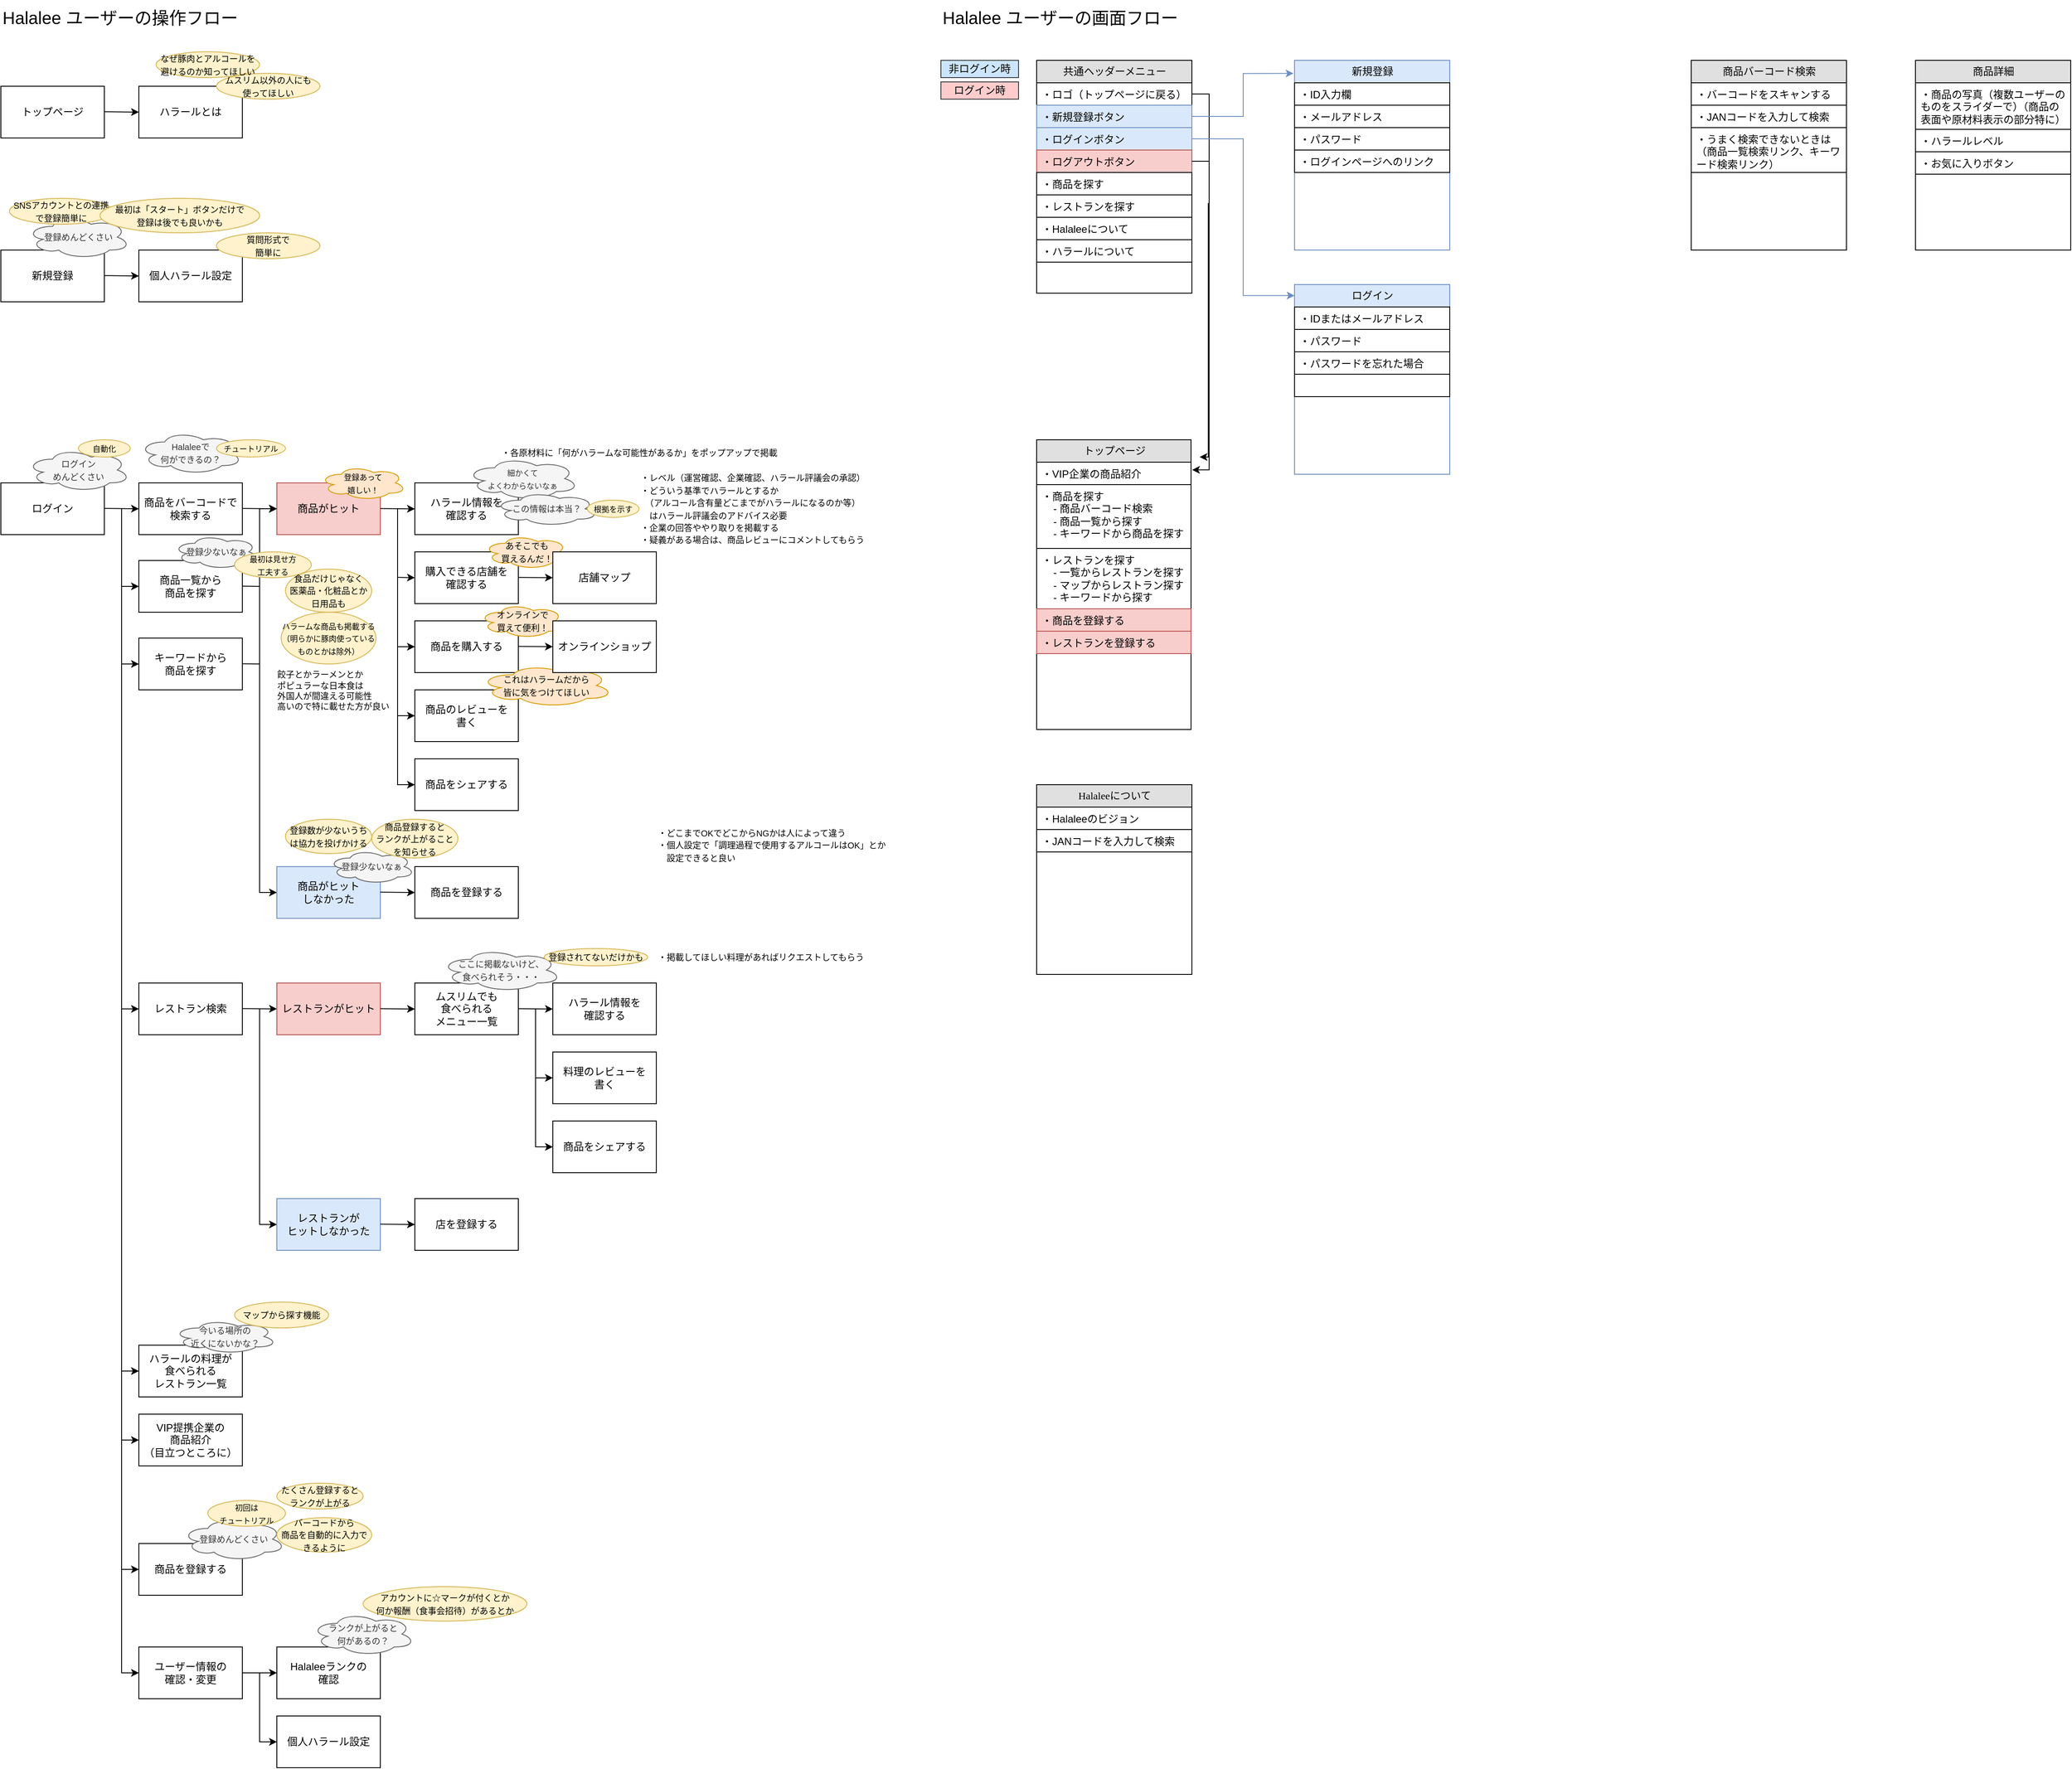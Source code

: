<mxfile version="21.3.7" type="github">
  <diagram name="Page-1" id="b520641d-4fe3-3701-9064-5fc419738815">
    <mxGraphModel dx="1100" dy="616" grid="1" gridSize="10" guides="1" tooltips="1" connect="1" arrows="1" fold="1" page="1" pageScale="1" pageWidth="1100" pageHeight="850" background="none" math="0" shadow="0">
      <root>
        <mxCell id="0" />
        <mxCell id="1" parent="0" />
        <mxCell id="21ea969265ad0168-6" value="共通ヘッダーメニュー" style="swimlane;html=1;fontStyle=0;childLayout=stackLayout;horizontal=1;startSize=26;fillColor=#e0e0e0;horizontalStack=0;resizeParent=1;resizeLast=0;collapsible=1;marginBottom=0;swimlaneFillColor=#ffffff;align=center;rounded=0;shadow=0;comic=0;labelBackgroundColor=none;strokeWidth=1;fontFamily=Verdana;fontSize=12" parent="1" vertex="1">
          <mxGeometry x="1221" y="100" width="180" height="270" as="geometry" />
        </mxCell>
        <mxCell id="G5iCQlVdAsspGgUwoi41-34" style="edgeStyle=orthogonalEdgeStyle;rounded=0;orthogonalLoop=1;jettySize=auto;html=1;exitX=1;exitY=0.5;exitDx=0;exitDy=0;" edge="1" parent="21ea969265ad0168-6" source="21ea969265ad0168-7">
          <mxGeometry relative="1" as="geometry">
            <mxPoint x="189" y="460" as="targetPoint" />
            <Array as="points">
              <mxPoint x="200" y="39" />
              <mxPoint x="200" y="166" />
              <mxPoint x="199" y="280" />
            </Array>
          </mxGeometry>
        </mxCell>
        <mxCell id="21ea969265ad0168-7" value="・ロゴ（トップページに戻る）" style="text;html=1;strokeColor=default;fillColor=none;spacingLeft=4;spacingRight=4;whiteSpace=wrap;overflow=hidden;rotatable=0;points=[[0,0.5],[1,0.5]];portConstraint=eastwest;" parent="21ea969265ad0168-6" vertex="1">
          <mxGeometry y="26" width="180" height="26" as="geometry" />
        </mxCell>
        <mxCell id="21ea969265ad0168-8" value="・新規登録ボタン" style="text;html=1;strokeColor=#6c8ebf;fillColor=#dae8fc;spacingLeft=4;spacingRight=4;whiteSpace=wrap;overflow=hidden;rotatable=0;points=[[0,0.5],[1,0.5]];portConstraint=eastwest;" parent="21ea969265ad0168-6" vertex="1">
          <mxGeometry y="52" width="180" height="26" as="geometry" />
        </mxCell>
        <mxCell id="21ea969265ad0168-9" value="・ログインボタン" style="text;html=1;strokeColor=#6c8ebf;fillColor=#dae8fc;spacingLeft=4;spacingRight=4;whiteSpace=wrap;overflow=hidden;rotatable=0;points=[[0,0.5],[1,0.5]];portConstraint=eastwest;" parent="21ea969265ad0168-6" vertex="1">
          <mxGeometry y="78" width="180" height="26" as="geometry" />
        </mxCell>
        <mxCell id="G5iCQlVdAsspGgUwoi41-25" value="・ログアウトボタン" style="text;html=1;strokeColor=#b85450;fillColor=#f8cecc;spacingLeft=4;spacingRight=4;whiteSpace=wrap;overflow=hidden;rotatable=0;points=[[0,0.5],[1,0.5]];portConstraint=eastwest;" vertex="1" parent="21ea969265ad0168-6">
          <mxGeometry y="104" width="180" height="26" as="geometry" />
        </mxCell>
        <mxCell id="G5iCQlVdAsspGgUwoi41-44" value="・商品を探す" style="text;html=1;strokeColor=default;fillColor=none;spacingLeft=4;spacingRight=4;whiteSpace=wrap;overflow=hidden;rotatable=0;points=[[0,0.5],[1,0.5]];portConstraint=eastwest;" vertex="1" parent="21ea969265ad0168-6">
          <mxGeometry y="130" width="180" height="26" as="geometry" />
        </mxCell>
        <mxCell id="G5iCQlVdAsspGgUwoi41-45" value="・レストランを探す" style="text;html=1;strokeColor=default;fillColor=none;spacingLeft=4;spacingRight=4;whiteSpace=wrap;overflow=hidden;rotatable=0;points=[[0,0.5],[1,0.5]];portConstraint=eastwest;" vertex="1" parent="21ea969265ad0168-6">
          <mxGeometry y="156" width="180" height="26" as="geometry" />
        </mxCell>
        <mxCell id="Sq5QjKL8NN3xl3Emw0vE-142" value="・Halaleeについて" style="text;html=1;strokeColor=default;fillColor=none;spacingLeft=4;spacingRight=4;whiteSpace=wrap;overflow=hidden;rotatable=0;points=[[0,0.5],[1,0.5]];portConstraint=eastwest;" parent="21ea969265ad0168-6" vertex="1">
          <mxGeometry y="182" width="180" height="26" as="geometry" />
        </mxCell>
        <mxCell id="G5iCQlVdAsspGgUwoi41-11" value="・ハラールについて" style="text;html=1;strokeColor=default;fillColor=none;spacingLeft=4;spacingRight=4;whiteSpace=wrap;overflow=hidden;rotatable=0;points=[[0,0.5],[1,0.5]];portConstraint=eastwest;" vertex="1" parent="21ea969265ad0168-6">
          <mxGeometry y="208" width="180" height="26" as="geometry" />
        </mxCell>
        <mxCell id="Sq5QjKL8NN3xl3Emw0vE-6" value="&lt;font style=&quot;font-size: 20px;&quot;&gt;Halalee ユーザーの操作フロー&lt;/font&gt;" style="text;html=1;align=left;verticalAlign=middle;resizable=0;points=[];autosize=1;strokeColor=none;fillColor=none;" parent="1" vertex="1">
          <mxGeometry x="20" y="30" width="300" height="40" as="geometry" />
        </mxCell>
        <mxCell id="Sq5QjKL8NN3xl3Emw0vE-7" value="新規登録" style="whiteSpace=wrap;html=1;" parent="1" vertex="1">
          <mxGeometry x="20" y="320" width="120" height="60" as="geometry" />
        </mxCell>
        <mxCell id="Sq5QjKL8NN3xl3Emw0vE-9" value="ログイン" style="whiteSpace=wrap;html=1;" parent="1" vertex="1">
          <mxGeometry x="20" y="590" width="120" height="60" as="geometry" />
        </mxCell>
        <mxCell id="Sq5QjKL8NN3xl3Emw0vE-13" value="" style="edgeStyle=none;orthogonalLoop=1;jettySize=auto;html=1;rounded=0;" parent="1" edge="1">
          <mxGeometry width="100" relative="1" as="geometry">
            <mxPoint x="140" y="619.62" as="sourcePoint" />
            <mxPoint x="180" y="620" as="targetPoint" />
            <Array as="points" />
          </mxGeometry>
        </mxCell>
        <mxCell id="Sq5QjKL8NN3xl3Emw0vE-14" value="商品をバーコードで検索する" style="whiteSpace=wrap;html=1;" parent="1" vertex="1">
          <mxGeometry x="180" y="590" width="120" height="60" as="geometry" />
        </mxCell>
        <mxCell id="Sq5QjKL8NN3xl3Emw0vE-15" value="" style="edgeStyle=none;orthogonalLoop=1;jettySize=auto;html=1;rounded=0;" parent="1" edge="1">
          <mxGeometry width="100" relative="1" as="geometry">
            <mxPoint x="300" y="619.62" as="sourcePoint" />
            <mxPoint x="340" y="620" as="targetPoint" />
            <Array as="points" />
          </mxGeometry>
        </mxCell>
        <mxCell id="Sq5QjKL8NN3xl3Emw0vE-16" value="&lt;font style=&quot;font-size: 12px;&quot;&gt;ハラール情報を&lt;br&gt;確認する&lt;/font&gt;" style="whiteSpace=wrap;html=1;" parent="1" vertex="1">
          <mxGeometry x="500" y="590" width="120" height="60" as="geometry" />
        </mxCell>
        <mxCell id="Sq5QjKL8NN3xl3Emw0vE-17" value="" style="edgeStyle=none;orthogonalLoop=1;jettySize=auto;html=1;rounded=0;" parent="1" edge="1">
          <mxGeometry width="100" relative="1" as="geometry">
            <mxPoint x="480" y="620" as="sourcePoint" />
            <mxPoint x="500" y="780" as="targetPoint" />
            <Array as="points">
              <mxPoint x="480" y="780" />
            </Array>
          </mxGeometry>
        </mxCell>
        <mxCell id="Sq5QjKL8NN3xl3Emw0vE-22" value="" style="edgeStyle=none;orthogonalLoop=1;jettySize=auto;html=1;rounded=0;entryX=0;entryY=0.5;entryDx=0;entryDy=0;" parent="1" target="Sq5QjKL8NN3xl3Emw0vE-23" edge="1">
          <mxGeometry width="100" relative="1" as="geometry">
            <mxPoint x="160" y="620" as="sourcePoint" />
            <mxPoint x="180" y="710" as="targetPoint" />
            <Array as="points">
              <mxPoint x="160" y="710" />
            </Array>
          </mxGeometry>
        </mxCell>
        <mxCell id="Sq5QjKL8NN3xl3Emw0vE-23" value="商品一覧から&lt;br&gt;商品を探す" style="whiteSpace=wrap;html=1;" parent="1" vertex="1">
          <mxGeometry x="180" y="680" width="120" height="60" as="geometry" />
        </mxCell>
        <mxCell id="Sq5QjKL8NN3xl3Emw0vE-24" value="商品を購入する" style="whiteSpace=wrap;html=1;" parent="1" vertex="1">
          <mxGeometry x="500" y="750" width="120" height="60" as="geometry" />
        </mxCell>
        <mxCell id="Sq5QjKL8NN3xl3Emw0vE-26" value="" style="edgeStyle=none;orthogonalLoop=1;jettySize=auto;html=1;rounded=0;entryX=0;entryY=0.5;entryDx=0;entryDy=0;" parent="1" target="Sq5QjKL8NN3xl3Emw0vE-27" edge="1">
          <mxGeometry width="100" relative="1" as="geometry">
            <mxPoint x="480" y="780" as="sourcePoint" />
            <mxPoint x="500" y="870" as="targetPoint" />
            <Array as="points">
              <mxPoint x="480" y="860" />
            </Array>
          </mxGeometry>
        </mxCell>
        <mxCell id="Sq5QjKL8NN3xl3Emw0vE-27" value="商品のレビューを&lt;br&gt;書く" style="whiteSpace=wrap;html=1;" parent="1" vertex="1">
          <mxGeometry x="500" y="830" width="120" height="60" as="geometry" />
        </mxCell>
        <mxCell id="Sq5QjKL8NN3xl3Emw0vE-28" value="" style="edgeStyle=none;orthogonalLoop=1;jettySize=auto;html=1;rounded=0;entryX=0;entryY=0.5;entryDx=0;entryDy=0;" parent="1" target="Sq5QjKL8NN3xl3Emw0vE-29" edge="1">
          <mxGeometry width="100" relative="1" as="geometry">
            <mxPoint x="160" y="700" as="sourcePoint" />
            <mxPoint x="180" y="800" as="targetPoint" />
            <Array as="points">
              <mxPoint x="160" y="1850" />
            </Array>
          </mxGeometry>
        </mxCell>
        <mxCell id="Sq5QjKL8NN3xl3Emw0vE-29" value="商品を登録する" style="whiteSpace=wrap;html=1;" parent="1" vertex="1">
          <mxGeometry x="180" y="1820" width="120" height="60" as="geometry" />
        </mxCell>
        <mxCell id="Sq5QjKL8NN3xl3Emw0vE-30" value="" style="edgeStyle=none;orthogonalLoop=1;jettySize=auto;html=1;rounded=0;entryX=0;entryY=0.5;entryDx=0;entryDy=0;" parent="1" edge="1">
          <mxGeometry width="100" relative="1" as="geometry">
            <mxPoint x="480" y="860" as="sourcePoint" />
            <mxPoint x="500" y="940" as="targetPoint" />
            <Array as="points">
              <mxPoint x="480" y="940" />
            </Array>
          </mxGeometry>
        </mxCell>
        <mxCell id="Sq5QjKL8NN3xl3Emw0vE-31" value="商品をシェアする" style="whiteSpace=wrap;html=1;" parent="1" vertex="1">
          <mxGeometry x="500" y="910" width="120" height="60" as="geometry" />
        </mxCell>
        <mxCell id="Sq5QjKL8NN3xl3Emw0vE-32" value="&lt;font style=&quot;font-size: 10px;&quot;&gt;登録めんどくさい&lt;/font&gt;" style="ellipse;shape=cloud;whiteSpace=wrap;html=1;fillColor=#f5f5f5;fontColor=#333333;strokeColor=#666666;" parent="1" vertex="1">
          <mxGeometry x="50" y="280" width="120" height="50" as="geometry" />
        </mxCell>
        <mxCell id="Sq5QjKL8NN3xl3Emw0vE-33" value="&lt;font style=&quot;font-size: 10px;&quot;&gt;Halaleeで&lt;br&gt;何ができるの？&lt;/font&gt;" style="ellipse;shape=cloud;whiteSpace=wrap;html=1;fillColor=#f5f5f5;fontColor=#333333;strokeColor=#666666;" parent="1" vertex="1">
          <mxGeometry x="180" y="530" width="120" height="50" as="geometry" />
        </mxCell>
        <mxCell id="Sq5QjKL8NN3xl3Emw0vE-34" value="&lt;font style=&quot;font-size: 9px;&quot;&gt;チュートリアル&lt;/font&gt;" style="ellipse;whiteSpace=wrap;html=1;fillColor=#fff2cc;strokeColor=#d6b656;" parent="1" vertex="1">
          <mxGeometry x="270" y="540" width="80" height="20" as="geometry" />
        </mxCell>
        <mxCell id="Sq5QjKL8NN3xl3Emw0vE-38" value="商品がヒット" style="whiteSpace=wrap;html=1;fillColor=#f8cecc;strokeColor=#b85450;" parent="1" vertex="1">
          <mxGeometry x="340" y="590" width="120" height="60" as="geometry" />
        </mxCell>
        <mxCell id="Sq5QjKL8NN3xl3Emw0vE-39" value="" style="edgeStyle=none;orthogonalLoop=1;jettySize=auto;html=1;rounded=0;" parent="1" edge="1">
          <mxGeometry width="100" relative="1" as="geometry">
            <mxPoint x="460" y="619.76" as="sourcePoint" />
            <mxPoint x="500" y="620.14" as="targetPoint" />
            <Array as="points" />
          </mxGeometry>
        </mxCell>
        <mxCell id="Sq5QjKL8NN3xl3Emw0vE-40" value="" style="edgeStyle=none;orthogonalLoop=1;jettySize=auto;html=1;rounded=0;entryX=0;entryY=0.5;entryDx=0;entryDy=0;" parent="1" target="Sq5QjKL8NN3xl3Emw0vE-41" edge="1">
          <mxGeometry width="100" relative="1" as="geometry">
            <mxPoint x="320" y="620" as="sourcePoint" />
            <mxPoint x="340" y="700" as="targetPoint" />
            <Array as="points">
              <mxPoint x="320" y="1065" />
            </Array>
          </mxGeometry>
        </mxCell>
        <mxCell id="Sq5QjKL8NN3xl3Emw0vE-41" value="商品がヒット&lt;br&gt;しなかった" style="whiteSpace=wrap;html=1;fillColor=#dae8fc;strokeColor=#6c8ebf;" parent="1" vertex="1">
          <mxGeometry x="340" y="1035" width="120" height="60" as="geometry" />
        </mxCell>
        <mxCell id="Sq5QjKL8NN3xl3Emw0vE-42" value="" style="edgeStyle=none;orthogonalLoop=1;jettySize=auto;html=1;rounded=0;" parent="1" edge="1">
          <mxGeometry width="100" relative="1" as="geometry">
            <mxPoint x="460" y="1064.62" as="sourcePoint" />
            <mxPoint x="500" y="1065" as="targetPoint" />
            <Array as="points" />
          </mxGeometry>
        </mxCell>
        <mxCell id="Sq5QjKL8NN3xl3Emw0vE-43" value="商品を登録する" style="whiteSpace=wrap;html=1;" parent="1" vertex="1">
          <mxGeometry x="500" y="1035" width="120" height="60" as="geometry" />
        </mxCell>
        <mxCell id="Sq5QjKL8NN3xl3Emw0vE-44" value="&lt;span style=&quot;font-size: 10px;&quot;&gt;登録少ないなぁ&lt;/span&gt;" style="ellipse;shape=cloud;whiteSpace=wrap;html=1;fillColor=#f5f5f5;fontColor=#333333;strokeColor=#666666;" parent="1" vertex="1">
          <mxGeometry x="400" y="1015" width="100" height="40" as="geometry" />
        </mxCell>
        <mxCell id="Sq5QjKL8NN3xl3Emw0vE-45" value="ユーザー情報の&lt;br&gt;確認・変更" style="whiteSpace=wrap;html=1;" parent="1" vertex="1">
          <mxGeometry x="180" y="1940" width="120" height="60" as="geometry" />
        </mxCell>
        <mxCell id="Sq5QjKL8NN3xl3Emw0vE-46" value="" style="edgeStyle=none;orthogonalLoop=1;jettySize=auto;html=1;rounded=0;entryX=0;entryY=0.5;entryDx=0;entryDy=0;" parent="1" target="Sq5QjKL8NN3xl3Emw0vE-45" edge="1">
          <mxGeometry width="100" relative="1" as="geometry">
            <mxPoint x="160" y="820" as="sourcePoint" />
            <mxPoint x="180" y="1210" as="targetPoint" />
            <Array as="points">
              <mxPoint x="160" y="1970" />
            </Array>
          </mxGeometry>
        </mxCell>
        <mxCell id="Sq5QjKL8NN3xl3Emw0vE-48" value="&lt;font style=&quot;font-size: 12px;&quot;&gt;購入できる店舗を&lt;br&gt;確認する&lt;/font&gt;" style="whiteSpace=wrap;html=1;" parent="1" vertex="1">
          <mxGeometry x="500" y="670" width="120" height="60" as="geometry" />
        </mxCell>
        <mxCell id="Sq5QjKL8NN3xl3Emw0vE-49" value="" style="edgeStyle=none;orthogonalLoop=1;jettySize=auto;html=1;rounded=0;entryX=0;entryY=0.5;entryDx=0;entryDy=0;" parent="1" target="Sq5QjKL8NN3xl3Emw0vE-48" edge="1">
          <mxGeometry width="100" relative="1" as="geometry">
            <mxPoint x="480" y="620" as="sourcePoint" />
            <mxPoint x="496" y="699.5" as="targetPoint" />
            <Array as="points">
              <mxPoint x="480" y="699.5" />
            </Array>
          </mxGeometry>
        </mxCell>
        <mxCell id="Sq5QjKL8NN3xl3Emw0vE-50" value="&lt;font style=&quot;font-size: 9px;&quot;&gt;登録あって&lt;br&gt;嬉しい！&lt;/font&gt;" style="ellipse;shape=cloud;whiteSpace=wrap;html=1;fillColor=#ffe6cc;strokeColor=#d79b00;" parent="1" vertex="1">
          <mxGeometry x="390" y="570" width="100" height="40" as="geometry" />
        </mxCell>
        <mxCell id="Sq5QjKL8NN3xl3Emw0vE-51" value="&lt;font size=&quot;1&quot;&gt;あそこでも&lt;br&gt;買えるんだ！&lt;/font&gt;" style="ellipse;shape=cloud;whiteSpace=wrap;html=1;fillColor=#ffe6cc;strokeColor=#d79b00;" parent="1" vertex="1">
          <mxGeometry x="580" y="650" width="100" height="40" as="geometry" />
        </mxCell>
        <mxCell id="Sq5QjKL8NN3xl3Emw0vE-52" value="&lt;font style=&quot;font-size: 9px;&quot;&gt;細かくて&lt;br style=&quot;font-size: 9px;&quot;&gt;よくわからないなぁ&lt;/font&gt;" style="ellipse;shape=cloud;whiteSpace=wrap;html=1;fillColor=#f5f5f5;fontColor=#333333;strokeColor=#666666;" parent="1" vertex="1">
          <mxGeometry x="560" y="560" width="130" height="50" as="geometry" />
        </mxCell>
        <mxCell id="Sq5QjKL8NN3xl3Emw0vE-53" value="&lt;span style=&quot;font-size: 10px;&quot;&gt;登録少ないなぁ&lt;/span&gt;" style="ellipse;shape=cloud;whiteSpace=wrap;html=1;fillColor=#f5f5f5;fontColor=#333333;strokeColor=#666666;" parent="1" vertex="1">
          <mxGeometry x="220" y="650" width="100" height="40" as="geometry" />
        </mxCell>
        <mxCell id="Sq5QjKL8NN3xl3Emw0vE-54" value="&lt;font style=&quot;font-size: 10px;&quot;&gt;オンラインで&lt;br&gt;買えて便利！&lt;/font&gt;" style="ellipse;shape=cloud;whiteSpace=wrap;html=1;fillColor=#ffe6cc;strokeColor=#d79b00;" parent="1" vertex="1">
          <mxGeometry x="575" y="730" width="100" height="40" as="geometry" />
        </mxCell>
        <mxCell id="Sq5QjKL8NN3xl3Emw0vE-55" value="&lt;span style=&quot;font-size: 10px;&quot;&gt;これはハラームだから&lt;br&gt;皆に気をつけてほしい&lt;/span&gt;" style="ellipse;shape=cloud;whiteSpace=wrap;html=1;fillColor=#ffe6cc;strokeColor=#d79b00;" parent="1" vertex="1">
          <mxGeometry x="575" y="800" width="155" height="50" as="geometry" />
        </mxCell>
        <mxCell id="Sq5QjKL8NN3xl3Emw0vE-56" value="店舗マップ" style="whiteSpace=wrap;html=1;" parent="1" vertex="1">
          <mxGeometry x="660" y="670" width="120" height="60" as="geometry" />
        </mxCell>
        <mxCell id="Sq5QjKL8NN3xl3Emw0vE-57" value="" style="edgeStyle=none;orthogonalLoop=1;jettySize=auto;html=1;rounded=0;" parent="1" edge="1">
          <mxGeometry width="100" relative="1" as="geometry">
            <mxPoint x="620" y="699.58" as="sourcePoint" />
            <mxPoint x="660" y="699.96" as="targetPoint" />
            <Array as="points" />
          </mxGeometry>
        </mxCell>
        <mxCell id="Sq5QjKL8NN3xl3Emw0vE-58" value="オンラインショップ" style="whiteSpace=wrap;html=1;" parent="1" vertex="1">
          <mxGeometry x="660" y="750" width="120" height="60" as="geometry" />
        </mxCell>
        <mxCell id="Sq5QjKL8NN3xl3Emw0vE-59" value="" style="edgeStyle=none;orthogonalLoop=1;jettySize=auto;html=1;rounded=0;" parent="1" edge="1">
          <mxGeometry width="100" relative="1" as="geometry">
            <mxPoint x="620" y="779.58" as="sourcePoint" />
            <mxPoint x="660" y="779.96" as="targetPoint" />
            <Array as="points" />
          </mxGeometry>
        </mxCell>
        <mxCell id="Sq5QjKL8NN3xl3Emw0vE-60" value="Halaleeランクの&lt;br&gt;確認" style="whiteSpace=wrap;html=1;" parent="1" vertex="1">
          <mxGeometry x="340" y="1940" width="120" height="60" as="geometry" />
        </mxCell>
        <mxCell id="Sq5QjKL8NN3xl3Emw0vE-61" value="" style="edgeStyle=none;orthogonalLoop=1;jettySize=auto;html=1;rounded=0;" parent="1" edge="1">
          <mxGeometry width="100" relative="1" as="geometry">
            <mxPoint x="300" y="1970" as="sourcePoint" />
            <mxPoint x="340" y="1970" as="targetPoint" />
            <Array as="points" />
          </mxGeometry>
        </mxCell>
        <mxCell id="Sq5QjKL8NN3xl3Emw0vE-62" value="&lt;font size=&quot;1&quot;&gt;この情報は本当？&lt;/font&gt;" style="ellipse;shape=cloud;whiteSpace=wrap;html=1;fillColor=#f5f5f5;fontColor=#333333;strokeColor=#666666;" parent="1" vertex="1">
          <mxGeometry x="592.5" y="600" width="120" height="40" as="geometry" />
        </mxCell>
        <mxCell id="Sq5QjKL8NN3xl3Emw0vE-63" value="&lt;font style=&quot;font-size: 9px;&quot;&gt;根拠を示す&lt;/font&gt;" style="ellipse;whiteSpace=wrap;html=1;fillColor=#fff2cc;strokeColor=#d6b656;" parent="1" vertex="1">
          <mxGeometry x="700" y="610" width="60" height="20" as="geometry" />
        </mxCell>
        <mxCell id="Sq5QjKL8NN3xl3Emw0vE-65" value="&lt;font style=&quot;font-size: 10px;&quot;&gt;・レベル（運営確認、企業確認、ハラール評議会の承認）&lt;br&gt;・どういう基準でハラールとするか&lt;br&gt;　（アルコール含有量どこまでがハラールになるのか等）&lt;br&gt;　はハラール評議会のアドバイス必要&lt;br&gt;・企業の回答ややり取りを掲載する&lt;br&gt;・疑義がある場合は、商品レビューにコメントしてもらう&lt;/font&gt;" style="text;html=1;align=left;verticalAlign=middle;resizable=0;points=[];autosize=1;strokeColor=none;fillColor=none;" parent="1" vertex="1">
          <mxGeometry x="760" y="570" width="280" height="100" as="geometry" />
        </mxCell>
        <mxCell id="Sq5QjKL8NN3xl3Emw0vE-67" value="&lt;font size=&quot;1&quot;&gt;SNSアカウントとの連携で登録簡単に&lt;/font&gt;" style="ellipse;whiteSpace=wrap;html=1;fillColor=#fff2cc;strokeColor=#d6b656;" parent="1" vertex="1">
          <mxGeometry x="30" y="260" width="120" height="30" as="geometry" />
        </mxCell>
        <mxCell id="Sq5QjKL8NN3xl3Emw0vE-68" value="&lt;font style=&quot;font-size: 10px;&quot;&gt;登録めんどくさい&lt;/font&gt;" style="ellipse;shape=cloud;whiteSpace=wrap;html=1;fillColor=#f5f5f5;fontColor=#333333;strokeColor=#666666;" parent="1" vertex="1">
          <mxGeometry x="230" y="1790" width="120" height="50" as="geometry" />
        </mxCell>
        <mxCell id="Sq5QjKL8NN3xl3Emw0vE-69" value="&lt;font style=&quot;font-size: 9px;&quot;&gt;初回は&lt;br&gt;チュートリアル&lt;/font&gt;" style="ellipse;whiteSpace=wrap;html=1;fillColor=#fff2cc;strokeColor=#d6b656;" parent="1" vertex="1">
          <mxGeometry x="260" y="1770" width="90" height="30" as="geometry" />
        </mxCell>
        <mxCell id="Sq5QjKL8NN3xl3Emw0vE-70" value="&lt;font style=&quot;font-size: 10px;&quot;&gt;バーコードから&lt;br&gt;商品を自動的に入力できるように&lt;/font&gt;" style="ellipse;whiteSpace=wrap;html=1;fillColor=#fff2cc;strokeColor=#d6b656;" parent="1" vertex="1">
          <mxGeometry x="340" y="1790" width="110" height="40" as="geometry" />
        </mxCell>
        <mxCell id="Sq5QjKL8NN3xl3Emw0vE-71" value="&lt;font size=&quot;1&quot;&gt;たくさん登録するとランクが上がる&lt;/font&gt;" style="ellipse;whiteSpace=wrap;html=1;fillColor=#fff2cc;strokeColor=#d6b656;" parent="1" vertex="1">
          <mxGeometry x="340" y="1750" width="100" height="30" as="geometry" />
        </mxCell>
        <mxCell id="Sq5QjKL8NN3xl3Emw0vE-72" value="&lt;font style=&quot;font-size: 10px;&quot;&gt;ランクが上がると&lt;br&gt;何があるの？&lt;br&gt;&lt;/font&gt;" style="ellipse;shape=cloud;whiteSpace=wrap;html=1;fillColor=#f5f5f5;fontColor=#333333;strokeColor=#666666;" parent="1" vertex="1">
          <mxGeometry x="380" y="1900" width="120" height="50" as="geometry" />
        </mxCell>
        <mxCell id="Sq5QjKL8NN3xl3Emw0vE-73" value="&lt;font size=&quot;1&quot;&gt;アカウントに☆マークが付くとか&lt;br&gt;何か報酬（食事会招待）があるとか&lt;br&gt;&lt;/font&gt;" style="ellipse;whiteSpace=wrap;html=1;fillColor=#fff2cc;strokeColor=#d6b656;" parent="1" vertex="1">
          <mxGeometry x="440" y="1870" width="190" height="40" as="geometry" />
        </mxCell>
        <mxCell id="Sq5QjKL8NN3xl3Emw0vE-74" value="&lt;font style=&quot;font-size: 10px;&quot;&gt;ログイン&lt;br&gt;めんどくさい&lt;/font&gt;" style="ellipse;shape=cloud;whiteSpace=wrap;html=1;fillColor=#f5f5f5;fontColor=#333333;strokeColor=#666666;" parent="1" vertex="1">
          <mxGeometry x="50" y="550" width="120" height="50" as="geometry" />
        </mxCell>
        <mxCell id="Sq5QjKL8NN3xl3Emw0vE-75" value="&lt;font style=&quot;font-size: 9px;&quot;&gt;自動化&lt;/font&gt;" style="ellipse;whiteSpace=wrap;html=1;fillColor=#fff2cc;strokeColor=#d6b656;" parent="1" vertex="1">
          <mxGeometry x="110" y="540" width="60" height="20" as="geometry" />
        </mxCell>
        <mxCell id="Sq5QjKL8NN3xl3Emw0vE-76" value="レストラン検索" style="whiteSpace=wrap;html=1;" parent="1" vertex="1">
          <mxGeometry x="180" y="1170" width="120" height="60" as="geometry" />
        </mxCell>
        <mxCell id="Sq5QjKL8NN3xl3Emw0vE-77" value="" style="edgeStyle=none;orthogonalLoop=1;jettySize=auto;html=1;rounded=0;entryX=0;entryY=0.5;entryDx=0;entryDy=0;" parent="1" target="Sq5QjKL8NN3xl3Emw0vE-76" edge="1">
          <mxGeometry width="100" relative="1" as="geometry">
            <mxPoint x="160" y="1070" as="sourcePoint" />
            <mxPoint x="180" y="1150" as="targetPoint" />
            <Array as="points">
              <mxPoint x="160" y="1200" />
            </Array>
          </mxGeometry>
        </mxCell>
        <mxCell id="Sq5QjKL8NN3xl3Emw0vE-78" value="キーワードから&lt;br&gt;商品を探す" style="whiteSpace=wrap;html=1;" parent="1" vertex="1">
          <mxGeometry x="180" y="770" width="120" height="60" as="geometry" />
        </mxCell>
        <mxCell id="Sq5QjKL8NN3xl3Emw0vE-79" value="" style="edgeStyle=none;orthogonalLoop=1;jettySize=auto;html=1;rounded=0;entryX=0;entryY=0.5;entryDx=0;entryDy=0;" parent="1" edge="1">
          <mxGeometry width="100" relative="1" as="geometry">
            <mxPoint x="160" y="710" as="sourcePoint" />
            <mxPoint x="180" y="800" as="targetPoint" />
            <Array as="points">
              <mxPoint x="160" y="800" />
            </Array>
          </mxGeometry>
        </mxCell>
        <mxCell id="Sq5QjKL8NN3xl3Emw0vE-81" value="" style="edgeStyle=none;orthogonalLoop=1;jettySize=auto;html=1;rounded=0;entryX=0;entryY=0.5;entryDx=0;entryDy=0;" parent="1" target="Sq5QjKL8NN3xl3Emw0vE-38" edge="1">
          <mxGeometry width="100" relative="1" as="geometry">
            <mxPoint x="300" y="709.78" as="sourcePoint" />
            <mxPoint x="340" y="710.16" as="targetPoint" />
            <Array as="points">
              <mxPoint x="320" y="710" />
              <mxPoint x="320" y="620" />
            </Array>
          </mxGeometry>
        </mxCell>
        <mxCell id="Sq5QjKL8NN3xl3Emw0vE-82" value="" style="edgeStyle=none;orthogonalLoop=1;jettySize=auto;html=1;rounded=0;entryX=0;entryY=0.5;entryDx=0;entryDy=0;" parent="1" target="Sq5QjKL8NN3xl3Emw0vE-38" edge="1">
          <mxGeometry width="100" relative="1" as="geometry">
            <mxPoint x="300" y="799.78" as="sourcePoint" />
            <mxPoint x="340" y="710" as="targetPoint" />
            <Array as="points">
              <mxPoint x="320" y="800" />
              <mxPoint x="320" y="620" />
            </Array>
          </mxGeometry>
        </mxCell>
        <mxCell id="Sq5QjKL8NN3xl3Emw0vE-83" value="&lt;font style=&quot;font-size: 9px;&quot;&gt;最初は見せ方&lt;br&gt;工夫する&lt;/font&gt;" style="ellipse;whiteSpace=wrap;html=1;fillColor=#fff2cc;strokeColor=#d6b656;" parent="1" vertex="1">
          <mxGeometry x="291" y="670" width="89" height="30" as="geometry" />
        </mxCell>
        <mxCell id="Sq5QjKL8NN3xl3Emw0vE-84" value="&lt;font size=&quot;1&quot;&gt;商品登録すると&lt;br&gt;ランクが上がることを知らせる&lt;/font&gt;" style="ellipse;whiteSpace=wrap;html=1;fillColor=#fff2cc;strokeColor=#d6b656;" parent="1" vertex="1">
          <mxGeometry x="450" y="980" width="100" height="45" as="geometry" />
        </mxCell>
        <mxCell id="Sq5QjKL8NN3xl3Emw0vE-85" value="&lt;font size=&quot;1&quot;&gt;登録数が少ないうちは協力を投げかける&lt;/font&gt;" style="ellipse;whiteSpace=wrap;html=1;fillColor=#fff2cc;strokeColor=#d6b656;" parent="1" vertex="1">
          <mxGeometry x="350" y="980" width="100" height="40" as="geometry" />
        </mxCell>
        <mxCell id="Sq5QjKL8NN3xl3Emw0vE-86" value="&lt;font style=&quot;font-size: 10px;&quot;&gt;食品だけじゃなく&lt;br&gt;医薬品・化粧品とか&lt;br&gt;日用品も&lt;/font&gt;" style="ellipse;whiteSpace=wrap;html=1;fillColor=#fff2cc;strokeColor=#d6b656;" parent="1" vertex="1">
          <mxGeometry x="350" y="690" width="100" height="50" as="geometry" />
        </mxCell>
        <mxCell id="Sq5QjKL8NN3xl3Emw0vE-87" value="ハラールの料理が&lt;br&gt;食べられる&lt;br&gt;レストラン一覧" style="whiteSpace=wrap;html=1;" parent="1" vertex="1">
          <mxGeometry x="180" y="1590" width="120" height="60" as="geometry" />
        </mxCell>
        <mxCell id="Sq5QjKL8NN3xl3Emw0vE-88" value="" style="edgeStyle=none;orthogonalLoop=1;jettySize=auto;html=1;rounded=0;" parent="1" edge="1">
          <mxGeometry width="100" relative="1" as="geometry">
            <mxPoint x="160" y="1540" as="sourcePoint" />
            <mxPoint x="180" y="1620" as="targetPoint" />
            <Array as="points">
              <mxPoint x="160" y="1620" />
            </Array>
          </mxGeometry>
        </mxCell>
        <mxCell id="Sq5QjKL8NN3xl3Emw0vE-89" value="VIP提携企業の&lt;br&gt;商品紹介&lt;br&gt;（目立つところに）" style="whiteSpace=wrap;html=1;" parent="1" vertex="1">
          <mxGeometry x="180" y="1670" width="120" height="60" as="geometry" />
        </mxCell>
        <mxCell id="Sq5QjKL8NN3xl3Emw0vE-90" value="" style="edgeStyle=none;orthogonalLoop=1;jettySize=auto;html=1;rounded=0;entryX=0;entryY=0.5;entryDx=0;entryDy=0;" parent="1" target="Sq5QjKL8NN3xl3Emw0vE-89" edge="1">
          <mxGeometry width="100" relative="1" as="geometry">
            <mxPoint x="160" y="1210" as="sourcePoint" />
            <mxPoint x="180" y="1330" as="targetPoint" />
            <Array as="points">
              <mxPoint x="160" y="1700" />
            </Array>
          </mxGeometry>
        </mxCell>
        <mxCell id="Sq5QjKL8NN3xl3Emw0vE-91" value="&lt;span style=&quot;font-size: 10px;&quot;&gt;今いる場所の&lt;br&gt;近くにないかな？&lt;br&gt;&lt;/span&gt;" style="ellipse;shape=cloud;whiteSpace=wrap;html=1;fillColor=#f5f5f5;fontColor=#333333;strokeColor=#666666;" parent="1" vertex="1">
          <mxGeometry x="220" y="1560" width="120" height="40" as="geometry" />
        </mxCell>
        <mxCell id="Sq5QjKL8NN3xl3Emw0vE-92" value="&lt;font size=&quot;1&quot;&gt;マップから探す機能&lt;/font&gt;" style="ellipse;whiteSpace=wrap;html=1;fillColor=#fff2cc;strokeColor=#d6b656;" parent="1" vertex="1">
          <mxGeometry x="291" y="1540" width="109" height="30" as="geometry" />
        </mxCell>
        <mxCell id="Sq5QjKL8NN3xl3Emw0vE-93" value="" style="edgeStyle=none;orthogonalLoop=1;jettySize=auto;html=1;rounded=0;" parent="1" edge="1">
          <mxGeometry width="100" relative="1" as="geometry">
            <mxPoint x="300" y="1199.62" as="sourcePoint" />
            <mxPoint x="340" y="1200" as="targetPoint" />
            <Array as="points" />
          </mxGeometry>
        </mxCell>
        <mxCell id="Sq5QjKL8NN3xl3Emw0vE-94" value="レストランがヒット" style="whiteSpace=wrap;html=1;fillColor=#f8cecc;strokeColor=#b85450;" parent="1" vertex="1">
          <mxGeometry x="340" y="1170" width="120" height="60" as="geometry" />
        </mxCell>
        <mxCell id="Sq5QjKL8NN3xl3Emw0vE-95" value="ムスリムでも&lt;br&gt;食べられる&lt;br&gt;メニュー一覧" style="whiteSpace=wrap;html=1;" parent="1" vertex="1">
          <mxGeometry x="500" y="1170" width="120" height="60" as="geometry" />
        </mxCell>
        <mxCell id="Sq5QjKL8NN3xl3Emw0vE-96" value="" style="edgeStyle=none;orthogonalLoop=1;jettySize=auto;html=1;rounded=0;" parent="1" edge="1">
          <mxGeometry width="100" relative="1" as="geometry">
            <mxPoint x="460" y="1199.76" as="sourcePoint" />
            <mxPoint x="500" y="1200.14" as="targetPoint" />
            <Array as="points" />
          </mxGeometry>
        </mxCell>
        <mxCell id="Sq5QjKL8NN3xl3Emw0vE-99" value="&lt;font style=&quot;font-size: 10px;&quot;&gt;・各原材料に「何がハラームな可能性があるか」をポップアップで掲載&lt;/font&gt;" style="text;html=1;align=center;verticalAlign=middle;resizable=0;points=[];autosize=1;strokeColor=none;fillColor=none;" parent="1" vertex="1">
          <mxGeometry x="590" y="540" width="340" height="30" as="geometry" />
        </mxCell>
        <mxCell id="Sq5QjKL8NN3xl3Emw0vE-100" value="&lt;font style=&quot;font-size: 10px;&quot;&gt;・どこまでOKでどこからNGかは人によって違う&lt;br&gt;・個人設定で「調理過程で使用するアルコールはOK」とか&lt;br&gt;　設定できると良い&lt;/font&gt;" style="text;html=1;align=left;verticalAlign=middle;resizable=0;points=[];autosize=1;strokeColor=none;fillColor=none;" parent="1" vertex="1">
          <mxGeometry x="780" y="980" width="290" height="60" as="geometry" />
        </mxCell>
        <mxCell id="Sq5QjKL8NN3xl3Emw0vE-101" value="&lt;font style=&quot;font-size: 12px;&quot;&gt;ハラール情報を&lt;br&gt;確認する&lt;/font&gt;" style="whiteSpace=wrap;html=1;" parent="1" vertex="1">
          <mxGeometry x="660" y="1170" width="120" height="60" as="geometry" />
        </mxCell>
        <mxCell id="Sq5QjKL8NN3xl3Emw0vE-104" value="" style="edgeStyle=none;orthogonalLoop=1;jettySize=auto;html=1;rounded=0;entryX=0;entryY=0.5;entryDx=0;entryDy=0;" parent="1" target="Sq5QjKL8NN3xl3Emw0vE-105" edge="1">
          <mxGeometry width="100" relative="1" as="geometry">
            <mxPoint x="640" y="1200" as="sourcePoint" />
            <mxPoint x="660" y="1290" as="targetPoint" />
            <Array as="points">
              <mxPoint x="640" y="1280" />
            </Array>
          </mxGeometry>
        </mxCell>
        <mxCell id="Sq5QjKL8NN3xl3Emw0vE-105" value="料理のレビューを&lt;br&gt;書く" style="whiteSpace=wrap;html=1;" parent="1" vertex="1">
          <mxGeometry x="660" y="1250" width="120" height="60" as="geometry" />
        </mxCell>
        <mxCell id="Sq5QjKL8NN3xl3Emw0vE-106" value="" style="edgeStyle=none;orthogonalLoop=1;jettySize=auto;html=1;rounded=0;entryX=0;entryY=0.5;entryDx=0;entryDy=0;" parent="1" edge="1">
          <mxGeometry width="100" relative="1" as="geometry">
            <mxPoint x="640" y="1280" as="sourcePoint" />
            <mxPoint x="660" y="1360" as="targetPoint" />
            <Array as="points">
              <mxPoint x="640" y="1360" />
            </Array>
          </mxGeometry>
        </mxCell>
        <mxCell id="Sq5QjKL8NN3xl3Emw0vE-107" value="商品をシェアする" style="whiteSpace=wrap;html=1;" parent="1" vertex="1">
          <mxGeometry x="660" y="1330" width="120" height="60" as="geometry" />
        </mxCell>
        <mxCell id="Sq5QjKL8NN3xl3Emw0vE-108" value="" style="edgeStyle=none;orthogonalLoop=1;jettySize=auto;html=1;rounded=0;" parent="1" edge="1">
          <mxGeometry width="100" relative="1" as="geometry">
            <mxPoint x="620" y="1199.76" as="sourcePoint" />
            <mxPoint x="660" y="1200.14" as="targetPoint" />
            <Array as="points" />
          </mxGeometry>
        </mxCell>
        <mxCell id="Sq5QjKL8NN3xl3Emw0vE-111" value="&lt;span style=&quot;font-size: 10px;&quot;&gt;ここに掲載ないけど、&lt;br&gt;食べられそう・・・&lt;/span&gt;" style="ellipse;shape=cloud;whiteSpace=wrap;html=1;fillColor=#f5f5f5;fontColor=#333333;strokeColor=#666666;" parent="1" vertex="1">
          <mxGeometry x="530" y="1130" width="140" height="50" as="geometry" />
        </mxCell>
        <mxCell id="Sq5QjKL8NN3xl3Emw0vE-112" value="&lt;font size=&quot;1&quot;&gt;登録されてないだけかも&lt;/font&gt;" style="ellipse;whiteSpace=wrap;html=1;fillColor=#fff2cc;strokeColor=#d6b656;" parent="1" vertex="1">
          <mxGeometry x="650" y="1130" width="120" height="20" as="geometry" />
        </mxCell>
        <mxCell id="Sq5QjKL8NN3xl3Emw0vE-113" value="&lt;font style=&quot;font-size: 10px;&quot;&gt;・掲載してほしい料理があればリクエストしてもらう&lt;/font&gt;" style="text;html=1;align=left;verticalAlign=middle;resizable=0;points=[];autosize=1;strokeColor=none;fillColor=none;" parent="1" vertex="1">
          <mxGeometry x="780" y="1125" width="260" height="30" as="geometry" />
        </mxCell>
        <mxCell id="Sq5QjKL8NN3xl3Emw0vE-115" value="&lt;font style=&quot;font-size: 9px;&quot;&gt;&lt;br&gt;&lt;/font&gt;" style="text;html=1;align=left;verticalAlign=middle;resizable=0;points=[];autosize=1;strokeColor=none;fillColor=none;" parent="1" vertex="1">
          <mxGeometry x="330" y="755" width="20" height="30" as="geometry" />
        </mxCell>
        <mxCell id="Sq5QjKL8NN3xl3Emw0vE-116" value="&lt;font style=&quot;font-size: 9px;&quot;&gt;ハラームな商品も掲載する&lt;span style=&quot;text-align: left; font-size: 9px;&quot;&gt;（明らかに豚肉使っている&lt;/span&gt;&lt;span style=&quot;text-align: left; font-size: 9px;&quot;&gt;ものとかは除外）&lt;/span&gt;&lt;/font&gt;" style="ellipse;whiteSpace=wrap;html=1;fillColor=#fff2cc;strokeColor=#d6b656;" parent="1" vertex="1">
          <mxGeometry x="345" y="740" width="110" height="60" as="geometry" />
        </mxCell>
        <mxCell id="Sq5QjKL8NN3xl3Emw0vE-117" value="レストランが&lt;br&gt;ヒットしなかった" style="whiteSpace=wrap;html=1;fillColor=#dae8fc;strokeColor=#6c8ebf;" parent="1" vertex="1">
          <mxGeometry x="340" y="1420" width="120" height="60" as="geometry" />
        </mxCell>
        <mxCell id="Sq5QjKL8NN3xl3Emw0vE-118" value="" style="edgeStyle=none;orthogonalLoop=1;jettySize=auto;html=1;rounded=0;entryX=0;entryY=0.5;entryDx=0;entryDy=0;" parent="1" target="Sq5QjKL8NN3xl3Emw0vE-117" edge="1">
          <mxGeometry width="100" relative="1" as="geometry">
            <mxPoint x="320" y="1200" as="sourcePoint" />
            <mxPoint x="340" y="1280" as="targetPoint" />
            <Array as="points">
              <mxPoint x="320" y="1450" />
            </Array>
          </mxGeometry>
        </mxCell>
        <mxCell id="Sq5QjKL8NN3xl3Emw0vE-119" value="" style="edgeStyle=none;orthogonalLoop=1;jettySize=auto;html=1;rounded=0;" parent="1" edge="1">
          <mxGeometry width="100" relative="1" as="geometry">
            <mxPoint x="460" y="1449.62" as="sourcePoint" />
            <mxPoint x="500" y="1450" as="targetPoint" />
            <Array as="points" />
          </mxGeometry>
        </mxCell>
        <mxCell id="Sq5QjKL8NN3xl3Emw0vE-120" value="店を登録する" style="whiteSpace=wrap;html=1;" parent="1" vertex="1">
          <mxGeometry x="500" y="1420" width="120" height="60" as="geometry" />
        </mxCell>
        <mxCell id="Sq5QjKL8NN3xl3Emw0vE-121" value="&lt;font size=&quot;1&quot;&gt;最初は「スタート」ボタンだけで&lt;br&gt;登録は後でも良いかも&lt;br&gt;&lt;/font&gt;" style="ellipse;whiteSpace=wrap;html=1;fillColor=#fff2cc;strokeColor=#d6b656;" parent="1" vertex="1">
          <mxGeometry x="135" y="260" width="185" height="40" as="geometry" />
        </mxCell>
        <mxCell id="Sq5QjKL8NN3xl3Emw0vE-122" value="&lt;font style=&quot;font-size: 20px;&quot;&gt;Halalee ユーザーの画面フロー&lt;/font&gt;" style="text;html=1;align=left;verticalAlign=middle;resizable=0;points=[];autosize=1;strokeColor=none;fillColor=none;" parent="1" vertex="1">
          <mxGeometry x="1110" y="30" width="300" height="40" as="geometry" />
        </mxCell>
        <mxCell id="Sq5QjKL8NN3xl3Emw0vE-123" value="非ログイン時" style="whiteSpace=wrap;html=1;fillColor=#cce5ff;strokeColor=#36393d;" parent="1" vertex="1">
          <mxGeometry x="1110" y="100" width="90" height="20" as="geometry" />
        </mxCell>
        <mxCell id="Sq5QjKL8NN3xl3Emw0vE-124" value="ログイン時" style="whiteSpace=wrap;html=1;fillColor=#ffcccc;strokeColor=#36393d;" parent="1" vertex="1">
          <mxGeometry x="1110" y="125" width="90" height="20" as="geometry" />
        </mxCell>
        <mxCell id="Sq5QjKL8NN3xl3Emw0vE-132" value="トップページ" style="swimlane;html=1;fontStyle=0;childLayout=stackLayout;horizontal=1;startSize=26;fillColor=#e0e0e0;horizontalStack=0;resizeParent=1;resizeLast=0;collapsible=1;marginBottom=0;swimlaneFillColor=#ffffff;align=center;rounded=0;shadow=0;comic=0;labelBackgroundColor=none;strokeWidth=1;fontFamily=Verdana;fontSize=12;swimlaneLine=1;glass=0;" parent="1" vertex="1">
          <mxGeometry x="1221" y="540" width="179" height="336" as="geometry">
            <mxRectangle x="131" y="1840" width="110" height="30" as="alternateBounds" />
          </mxGeometry>
        </mxCell>
        <mxCell id="Sq5QjKL8NN3xl3Emw0vE-139" value="&lt;font style=&quot;font-size: 12px;&quot;&gt;・VIP企業の商品紹介&lt;/font&gt;" style="text;html=1;strokeColor=default;fillColor=none;spacingLeft=4;spacingRight=4;whiteSpace=wrap;overflow=hidden;rotatable=0;points=[[0,0.5],[1,0.5]];portConstraint=eastwest;" parent="Sq5QjKL8NN3xl3Emw0vE-132" vertex="1">
          <mxGeometry y="26" width="179" height="26" as="geometry" />
        </mxCell>
        <mxCell id="Sq5QjKL8NN3xl3Emw0vE-133" value="・商品を探す&lt;br&gt;&amp;nbsp; &amp;nbsp; - 商品バーコード検索&lt;br&gt;&amp;nbsp; &amp;nbsp; - 商品一覧から探す&lt;br&gt;&amp;nbsp; &amp;nbsp; - キーワードから商品を探す" style="text;html=1;strokeColor=default;fillColor=none;spacingLeft=4;spacingRight=4;whiteSpace=wrap;overflow=hidden;rotatable=0;points=[[0,0.5],[1,0.5]];portConstraint=eastwest;shadow=0;rounded=0;glass=0;" parent="Sq5QjKL8NN3xl3Emw0vE-132" vertex="1">
          <mxGeometry y="52" width="179" height="74" as="geometry" />
        </mxCell>
        <mxCell id="Sq5QjKL8NN3xl3Emw0vE-136" value="・レストランを探す&lt;br&gt;&amp;nbsp; &amp;nbsp; - 一覧からレストランを探す&lt;br&gt;&amp;nbsp; &amp;nbsp; - マップからレストラン探す&lt;br&gt;&amp;nbsp; &amp;nbsp; - キーワードから探す" style="text;html=1;strokeColor=default;fillColor=none;spacingLeft=4;spacingRight=4;whiteSpace=wrap;overflow=hidden;rotatable=0;points=[[0,0.5],[1,0.5]];portConstraint=eastwest;" parent="Sq5QjKL8NN3xl3Emw0vE-132" vertex="1">
          <mxGeometry y="126" width="179" height="70" as="geometry" />
        </mxCell>
        <mxCell id="Sq5QjKL8NN3xl3Emw0vE-140" value="&lt;font style=&quot;font-size: 12px;&quot;&gt;・商品を登録する&lt;/font&gt;" style="text;html=1;strokeColor=#b85450;fillColor=#f8cecc;spacingLeft=4;spacingRight=4;whiteSpace=wrap;overflow=hidden;rotatable=0;points=[[0,0.5],[1,0.5]];portConstraint=eastwest;" parent="Sq5QjKL8NN3xl3Emw0vE-132" vertex="1">
          <mxGeometry y="196" width="179" height="26" as="geometry" />
        </mxCell>
        <mxCell id="Sq5QjKL8NN3xl3Emw0vE-141" value="&lt;font style=&quot;font-size: 12px;&quot;&gt;・レストランを登録する&lt;/font&gt;" style="text;html=1;strokeColor=#b85450;fillColor=#f8cecc;spacingLeft=4;spacingRight=4;whiteSpace=wrap;overflow=hidden;rotatable=0;points=[[0,0.5],[1,0.5]];portConstraint=eastwest;" parent="Sq5QjKL8NN3xl3Emw0vE-132" vertex="1">
          <mxGeometry y="222" width="179" height="26" as="geometry" />
        </mxCell>
        <mxCell id="Sq5QjKL8NN3xl3Emw0vE-144" value="商品バーコード検索" style="swimlane;html=1;fontStyle=0;childLayout=stackLayout;horizontal=1;startSize=26;fillColor=#e0e0e0;horizontalStack=0;resizeParent=1;resizeLast=0;collapsible=1;marginBottom=0;swimlaneFillColor=#ffffff;align=center;rounded=0;shadow=0;comic=0;labelBackgroundColor=none;strokeWidth=1;fontFamily=Verdana;fontSize=12" parent="1" vertex="1">
          <mxGeometry x="1980" y="100" width="180" height="220" as="geometry" />
        </mxCell>
        <mxCell id="Sq5QjKL8NN3xl3Emw0vE-145" value="・バーコードをスキャンする" style="text;html=1;strokeColor=default;fillColor=none;spacingLeft=4;spacingRight=4;whiteSpace=wrap;overflow=hidden;rotatable=0;points=[[0,0.5],[1,0.5]];portConstraint=eastwest;" parent="Sq5QjKL8NN3xl3Emw0vE-144" vertex="1">
          <mxGeometry y="26" width="180" height="26" as="geometry" />
        </mxCell>
        <mxCell id="Sq5QjKL8NN3xl3Emw0vE-146" value="・JANコードを入力して検索" style="text;html=1;strokeColor=default;fillColor=none;spacingLeft=4;spacingRight=4;whiteSpace=wrap;overflow=hidden;rotatable=0;points=[[0,0.5],[1,0.5]];portConstraint=eastwest;" parent="Sq5QjKL8NN3xl3Emw0vE-144" vertex="1">
          <mxGeometry y="52" width="180" height="26" as="geometry" />
        </mxCell>
        <mxCell id="Sq5QjKL8NN3xl3Emw0vE-147" value="・うまく検索できないときは（商品一覧検索リンク、キーワード検索リンク）" style="text;html=1;strokeColor=default;fillColor=none;spacingLeft=4;spacingRight=4;whiteSpace=wrap;overflow=hidden;rotatable=0;points=[[0,0.5],[1,0.5]];portConstraint=eastwest;" parent="Sq5QjKL8NN3xl3Emw0vE-144" vertex="1">
          <mxGeometry y="78" width="180" height="52" as="geometry" />
        </mxCell>
        <mxCell id="LsMB9AxfsNiHe_11INiv-1" value="&lt;div style=&quot;text-align: left;&quot;&gt;&lt;span style=&quot;font-size: 10px; background-color: initial;&quot;&gt;餃子とかラーメンとか&lt;/span&gt;&lt;/div&gt;&lt;font style=&quot;font-size: 10px;&quot;&gt;&lt;div style=&quot;text-align: left;&quot;&gt;&lt;span style=&quot;background-color: initial;&quot;&gt;ポピュラーな日本食は&lt;/span&gt;&lt;/div&gt;&lt;div style=&quot;text-align: left;&quot;&gt;&lt;span style=&quot;background-color: initial;&quot;&gt;外国人が間違える可能性&lt;/span&gt;&lt;/div&gt;&lt;div style=&quot;text-align: left;&quot;&gt;&lt;span style=&quot;background-color: initial;&quot;&gt;高いので&lt;/span&gt;&lt;span style=&quot;background-color: initial;&quot;&gt;特に載せた方が良い&lt;/span&gt;&lt;/div&gt;&lt;/font&gt;" style="text;html=1;align=center;verticalAlign=middle;resizable=0;points=[];autosize=1;strokeColor=none;fillColor=none;" parent="1" vertex="1">
          <mxGeometry x="330" y="800" width="150" height="60" as="geometry" />
        </mxCell>
        <mxCell id="LsMB9AxfsNiHe_11INiv-2" value="商品詳細" style="swimlane;html=1;fontStyle=0;childLayout=stackLayout;horizontal=1;startSize=26;fillColor=#e0e0e0;horizontalStack=0;resizeParent=1;resizeLast=0;collapsible=1;marginBottom=0;swimlaneFillColor=#ffffff;align=center;rounded=0;shadow=0;comic=0;labelBackgroundColor=none;strokeWidth=1;fontFamily=Verdana;fontSize=12" parent="1" vertex="1">
          <mxGeometry x="2240" y="100" width="180" height="220" as="geometry" />
        </mxCell>
        <mxCell id="LsMB9AxfsNiHe_11INiv-3" value="・商品の写真（複数ユーザーのものをスライダーで）（商品の表面や原材料表示の部分特に）" style="text;html=1;strokeColor=default;fillColor=none;spacingLeft=4;spacingRight=4;whiteSpace=wrap;overflow=hidden;rotatable=0;points=[[0,0.5],[1,0.5]];portConstraint=eastwest;" parent="LsMB9AxfsNiHe_11INiv-2" vertex="1">
          <mxGeometry y="26" width="180" height="54" as="geometry" />
        </mxCell>
        <mxCell id="LsMB9AxfsNiHe_11INiv-4" value="・ハラールレベル" style="text;html=1;strokeColor=default;fillColor=none;spacingLeft=4;spacingRight=4;whiteSpace=wrap;overflow=hidden;rotatable=0;points=[[0,0.5],[1,0.5]];portConstraint=eastwest;" parent="LsMB9AxfsNiHe_11INiv-2" vertex="1">
          <mxGeometry y="80" width="180" height="26" as="geometry" />
        </mxCell>
        <mxCell id="G5iCQlVdAsspGgUwoi41-12" value="・お気に入りボタン" style="text;html=1;strokeColor=default;fillColor=none;spacingLeft=4;spacingRight=4;whiteSpace=wrap;overflow=hidden;rotatable=0;points=[[0,0.5],[1,0.5]];portConstraint=eastwest;" vertex="1" parent="LsMB9AxfsNiHe_11INiv-2">
          <mxGeometry y="106" width="180" height="26" as="geometry" />
        </mxCell>
        <mxCell id="G5iCQlVdAsspGgUwoi41-1" value="トップページ" style="whiteSpace=wrap;html=1;" vertex="1" parent="1">
          <mxGeometry x="20" y="130" width="120" height="60" as="geometry" />
        </mxCell>
        <mxCell id="G5iCQlVdAsspGgUwoi41-2" value="" style="edgeStyle=none;orthogonalLoop=1;jettySize=auto;html=1;rounded=0;" edge="1" parent="1">
          <mxGeometry width="100" relative="1" as="geometry">
            <mxPoint x="140" y="159.62" as="sourcePoint" />
            <mxPoint x="180" y="160" as="targetPoint" />
            <Array as="points" />
          </mxGeometry>
        </mxCell>
        <mxCell id="G5iCQlVdAsspGgUwoi41-3" value="ハラールとは" style="whiteSpace=wrap;html=1;" vertex="1" parent="1">
          <mxGeometry x="180" y="130" width="120" height="60" as="geometry" />
        </mxCell>
        <mxCell id="G5iCQlVdAsspGgUwoi41-4" value="&lt;font size=&quot;1&quot;&gt;ムスリム以外の人にも&lt;br&gt;使ってほしい&lt;br&gt;&lt;/font&gt;" style="ellipse;whiteSpace=wrap;html=1;fillColor=#fff2cc;strokeColor=#d6b656;" vertex="1" parent="1">
          <mxGeometry x="270" y="115" width="120" height="30" as="geometry" />
        </mxCell>
        <mxCell id="G5iCQlVdAsspGgUwoi41-5" value="&lt;font size=&quot;1&quot;&gt;なぜ豚肉とアルコールを&lt;br&gt;避けるのか知ってほしい&lt;br&gt;&lt;/font&gt;" style="ellipse;whiteSpace=wrap;html=1;fillColor=#fff2cc;strokeColor=#d6b656;" vertex="1" parent="1">
          <mxGeometry x="200" y="90" width="120" height="30" as="geometry" />
        </mxCell>
        <mxCell id="G5iCQlVdAsspGgUwoi41-6" value="" style="edgeStyle=none;orthogonalLoop=1;jettySize=auto;html=1;rounded=0;" edge="1" parent="1">
          <mxGeometry width="100" relative="1" as="geometry">
            <mxPoint x="140" y="349.62" as="sourcePoint" />
            <mxPoint x="180" y="350" as="targetPoint" />
            <Array as="points" />
          </mxGeometry>
        </mxCell>
        <mxCell id="G5iCQlVdAsspGgUwoi41-7" value="個人ハラール設定" style="whiteSpace=wrap;html=1;" vertex="1" parent="1">
          <mxGeometry x="180" y="320" width="120" height="60" as="geometry" />
        </mxCell>
        <mxCell id="G5iCQlVdAsspGgUwoi41-8" value="&lt;font size=&quot;1&quot;&gt;質問形式で&lt;br&gt;簡単に&lt;br&gt;&lt;/font&gt;" style="ellipse;whiteSpace=wrap;html=1;fillColor=#fff2cc;strokeColor=#d6b656;" vertex="1" parent="1">
          <mxGeometry x="270" y="300" width="120" height="30" as="geometry" />
        </mxCell>
        <mxCell id="G5iCQlVdAsspGgUwoi41-9" value="個人ハラール設定" style="whiteSpace=wrap;html=1;" vertex="1" parent="1">
          <mxGeometry x="340" y="2020" width="120" height="60" as="geometry" />
        </mxCell>
        <mxCell id="G5iCQlVdAsspGgUwoi41-10" value="" style="edgeStyle=none;orthogonalLoop=1;jettySize=auto;html=1;rounded=0;entryX=0;entryY=0.5;entryDx=0;entryDy=0;" edge="1" parent="1" target="G5iCQlVdAsspGgUwoi41-9">
          <mxGeometry width="100" relative="1" as="geometry">
            <mxPoint x="320" y="1970" as="sourcePoint" />
            <mxPoint x="340" y="2050" as="targetPoint" />
            <Array as="points">
              <mxPoint x="320" y="2050" />
            </Array>
          </mxGeometry>
        </mxCell>
        <mxCell id="G5iCQlVdAsspGgUwoi41-13" value="ログイン" style="swimlane;html=1;fontStyle=0;childLayout=stackLayout;horizontal=1;startSize=26;fillColor=#dae8fc;horizontalStack=0;resizeParent=1;resizeLast=0;collapsible=1;marginBottom=0;swimlaneFillColor=#ffffff;align=center;rounded=0;shadow=0;comic=0;labelBackgroundColor=none;strokeWidth=1;fontFamily=Verdana;fontSize=12;strokeColor=#6c8ebf;" vertex="1" parent="1">
          <mxGeometry x="1520" y="360" width="180" height="220" as="geometry" />
        </mxCell>
        <mxCell id="G5iCQlVdAsspGgUwoi41-14" value="・IDまたはメールアドレス" style="text;html=1;strokeColor=default;fillColor=none;spacingLeft=4;spacingRight=4;whiteSpace=wrap;overflow=hidden;rotatable=0;points=[[0,0.5],[1,0.5]];portConstraint=eastwest;" vertex="1" parent="G5iCQlVdAsspGgUwoi41-13">
          <mxGeometry y="26" width="180" height="26" as="geometry" />
        </mxCell>
        <mxCell id="G5iCQlVdAsspGgUwoi41-15" value="・パスワード" style="text;html=1;strokeColor=default;fillColor=none;spacingLeft=4;spacingRight=4;whiteSpace=wrap;overflow=hidden;rotatable=0;points=[[0,0.5],[1,0.5]];portConstraint=eastwest;" vertex="1" parent="G5iCQlVdAsspGgUwoi41-13">
          <mxGeometry y="52" width="180" height="26" as="geometry" />
        </mxCell>
        <mxCell id="G5iCQlVdAsspGgUwoi41-16" value="・パスワードを忘れた場合" style="text;html=1;strokeColor=default;fillColor=none;spacingLeft=4;spacingRight=4;whiteSpace=wrap;overflow=hidden;rotatable=0;points=[[0,0.5],[1,0.5]];portConstraint=eastwest;" vertex="1" parent="G5iCQlVdAsspGgUwoi41-13">
          <mxGeometry y="78" width="180" height="26" as="geometry" />
        </mxCell>
        <mxCell id="G5iCQlVdAsspGgUwoi41-18" value="" style="text;html=1;strokeColor=default;fillColor=none;spacingLeft=4;spacingRight=4;whiteSpace=wrap;overflow=hidden;rotatable=0;points=[[0,0.5],[1,0.5]];portConstraint=eastwest;" vertex="1" parent="G5iCQlVdAsspGgUwoi41-13">
          <mxGeometry y="104" width="180" height="26" as="geometry" />
        </mxCell>
        <mxCell id="G5iCQlVdAsspGgUwoi41-19" value="新規登録" style="swimlane;html=1;fontStyle=0;childLayout=stackLayout;horizontal=1;startSize=26;fillColor=#dae8fc;horizontalStack=0;resizeParent=1;resizeLast=0;collapsible=1;marginBottom=0;swimlaneFillColor=#ffffff;align=center;rounded=0;shadow=0;comic=0;labelBackgroundColor=none;strokeWidth=1;fontFamily=Verdana;fontSize=12;strokeColor=#6c8ebf;" vertex="1" parent="1">
          <mxGeometry x="1520" y="100" width="180" height="220" as="geometry" />
        </mxCell>
        <mxCell id="G5iCQlVdAsspGgUwoi41-20" value="・ID入力欄" style="text;html=1;strokeColor=default;fillColor=none;spacingLeft=4;spacingRight=4;whiteSpace=wrap;overflow=hidden;rotatable=0;points=[[0,0.5],[1,0.5]];portConstraint=eastwest;" vertex="1" parent="G5iCQlVdAsspGgUwoi41-19">
          <mxGeometry y="26" width="180" height="26" as="geometry" />
        </mxCell>
        <mxCell id="G5iCQlVdAsspGgUwoi41-21" value="・メールアドレス" style="text;html=1;strokeColor=default;fillColor=none;spacingLeft=4;spacingRight=4;whiteSpace=wrap;overflow=hidden;rotatable=0;points=[[0,0.5],[1,0.5]];portConstraint=eastwest;" vertex="1" parent="G5iCQlVdAsspGgUwoi41-19">
          <mxGeometry y="52" width="180" height="26" as="geometry" />
        </mxCell>
        <mxCell id="G5iCQlVdAsspGgUwoi41-22" value="・パスワード" style="text;html=1;strokeColor=default;fillColor=none;spacingLeft=4;spacingRight=4;whiteSpace=wrap;overflow=hidden;rotatable=0;points=[[0,0.5],[1,0.5]];portConstraint=eastwest;" vertex="1" parent="G5iCQlVdAsspGgUwoi41-19">
          <mxGeometry y="78" width="180" height="26" as="geometry" />
        </mxCell>
        <mxCell id="G5iCQlVdAsspGgUwoi41-24" value="・ログインページへのリンク" style="text;html=1;strokeColor=default;fillColor=none;spacingLeft=4;spacingRight=4;whiteSpace=wrap;overflow=hidden;rotatable=0;points=[[0,0.5],[1,0.5]];portConstraint=eastwest;" vertex="1" parent="G5iCQlVdAsspGgUwoi41-19">
          <mxGeometry y="104" width="180" height="26" as="geometry" />
        </mxCell>
        <mxCell id="G5iCQlVdAsspGgUwoi41-33" style="edgeStyle=orthogonalEdgeStyle;rounded=0;orthogonalLoop=1;jettySize=auto;html=1;exitX=1;exitY=0.5;exitDx=0;exitDy=0;entryX=-0.007;entryY=0.069;entryDx=0;entryDy=0;entryPerimeter=0;fillColor=#dae8fc;strokeColor=#6c8ebf;" edge="1" parent="1" source="21ea969265ad0168-8" target="G5iCQlVdAsspGgUwoi41-19">
          <mxGeometry relative="1" as="geometry" />
        </mxCell>
        <mxCell id="G5iCQlVdAsspGgUwoi41-35" style="edgeStyle=orthogonalEdgeStyle;rounded=0;orthogonalLoop=1;jettySize=auto;html=1;exitX=1;exitY=0.5;exitDx=0;exitDy=0;entryX=0;entryY=0.058;entryDx=0;entryDy=0;entryPerimeter=0;fillColor=#dae8fc;strokeColor=#6c8ebf;" edge="1" parent="1" source="21ea969265ad0168-9" target="G5iCQlVdAsspGgUwoi41-13">
          <mxGeometry relative="1" as="geometry" />
        </mxCell>
        <mxCell id="G5iCQlVdAsspGgUwoi41-36" style="edgeStyle=orthogonalEdgeStyle;rounded=0;orthogonalLoop=1;jettySize=auto;html=1;exitX=1;exitY=0.5;exitDx=0;exitDy=0;entryX=1.007;entryY=-0.231;entryDx=0;entryDy=0;entryPerimeter=0;" edge="1" parent="1" source="G5iCQlVdAsspGgUwoi41-25" target="Sq5QjKL8NN3xl3Emw0vE-133">
          <mxGeometry relative="1" as="geometry" />
        </mxCell>
        <mxCell id="G5iCQlVdAsspGgUwoi41-37" value="Halaleeについて" style="swimlane;html=1;fontStyle=0;childLayout=stackLayout;horizontal=1;startSize=26;fillColor=#e0e0e0;horizontalStack=0;resizeParent=1;resizeLast=0;collapsible=1;marginBottom=0;swimlaneFillColor=#ffffff;align=center;rounded=0;shadow=0;comic=0;labelBackgroundColor=none;strokeWidth=1;fontFamily=Verdana;fontSize=12" vertex="1" parent="1">
          <mxGeometry x="1221" y="940" width="180" height="220" as="geometry" />
        </mxCell>
        <mxCell id="G5iCQlVdAsspGgUwoi41-38" value="・Halaleeのビジョン" style="text;html=1;strokeColor=default;fillColor=none;spacingLeft=4;spacingRight=4;whiteSpace=wrap;overflow=hidden;rotatable=0;points=[[0,0.5],[1,0.5]];portConstraint=eastwest;" vertex="1" parent="G5iCQlVdAsspGgUwoi41-37">
          <mxGeometry y="26" width="180" height="26" as="geometry" />
        </mxCell>
        <mxCell id="G5iCQlVdAsspGgUwoi41-39" value="・JANコードを入力して検索" style="text;html=1;strokeColor=default;fillColor=none;spacingLeft=4;spacingRight=4;whiteSpace=wrap;overflow=hidden;rotatable=0;points=[[0,0.5],[1,0.5]];portConstraint=eastwest;" vertex="1" parent="G5iCQlVdAsspGgUwoi41-37">
          <mxGeometry y="52" width="180" height="26" as="geometry" />
        </mxCell>
      </root>
    </mxGraphModel>
  </diagram>
</mxfile>
